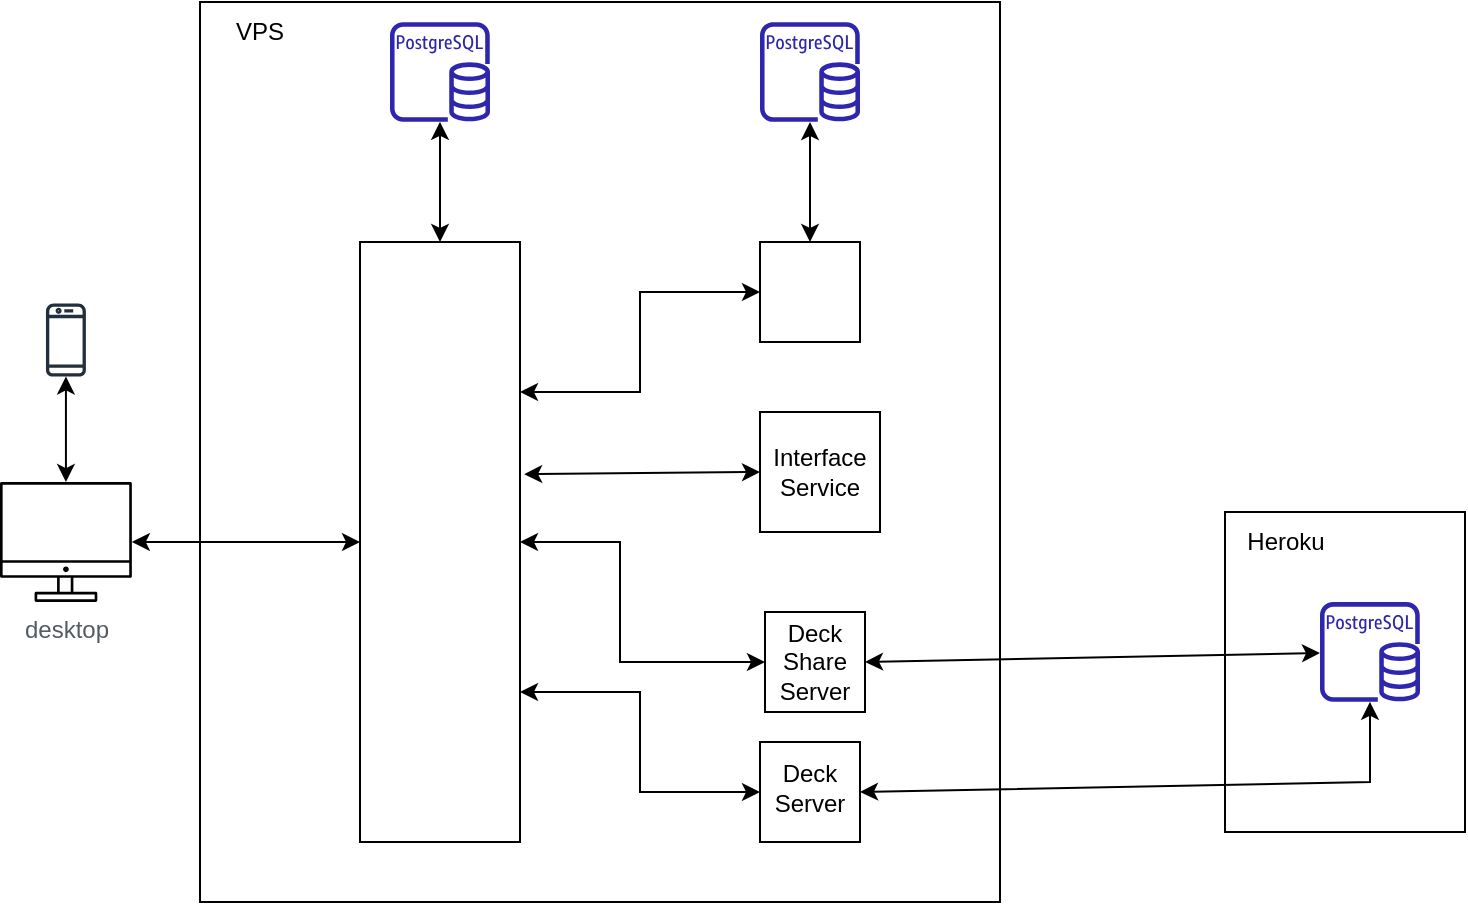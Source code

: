 <mxfile version="18.0.3" type="github">
  <diagram id="i7yeh4d4ZdiU1BZZwx7M" name="Page-1">
    <mxGraphModel dx="1371" dy="555" grid="1" gridSize="10" guides="1" tooltips="1" connect="1" arrows="1" fold="1" page="1" pageScale="1" pageWidth="827" pageHeight="1169" math="0" shadow="0">
      <root>
        <mxCell id="0" />
        <mxCell id="1" parent="0" />
        <mxCell id="1981QRrkCxexKIx6ydDc-35" value="" style="rounded=0;whiteSpace=wrap;html=1;" vertex="1" parent="1">
          <mxGeometry x="692.5" y="295" width="120" height="160" as="geometry" />
        </mxCell>
        <mxCell id="1981QRrkCxexKIx6ydDc-34" value="" style="rounded=0;whiteSpace=wrap;html=1;" vertex="1" parent="1">
          <mxGeometry x="180" y="40" width="400" height="450" as="geometry" />
        </mxCell>
        <mxCell id="1981QRrkCxexKIx6ydDc-3" value="" style="rounded=0;whiteSpace=wrap;html=1;" vertex="1" parent="1">
          <mxGeometry x="260" y="160" width="80" height="300" as="geometry" />
        </mxCell>
        <mxCell id="1981QRrkCxexKIx6ydDc-5" value="" style="whiteSpace=wrap;html=1;aspect=fixed;" vertex="1" parent="1">
          <mxGeometry x="460" y="160" width="50" height="50" as="geometry" />
        </mxCell>
        <mxCell id="1981QRrkCxexKIx6ydDc-7" value="" style="whiteSpace=wrap;html=1;aspect=fixed;" vertex="1" parent="1">
          <mxGeometry x="462.5" y="345" width="50" height="50" as="geometry" />
        </mxCell>
        <mxCell id="1981QRrkCxexKIx6ydDc-8" value="" style="whiteSpace=wrap;html=1;aspect=fixed;" vertex="1" parent="1">
          <mxGeometry x="460" y="410" width="50" height="50" as="geometry" />
        </mxCell>
        <mxCell id="1981QRrkCxexKIx6ydDc-26" value="" style="endArrow=classic;startArrow=classic;html=1;rounded=0;exitX=0.5;exitY=0;exitDx=0;exitDy=0;" edge="1" parent="1" source="1981QRrkCxexKIx6ydDc-3" target="1981QRrkCxexKIx6ydDc-39">
          <mxGeometry width="50" height="50" relative="1" as="geometry">
            <mxPoint x="310" y="170" as="sourcePoint" />
            <mxPoint x="320" y="100" as="targetPoint" />
          </mxGeometry>
        </mxCell>
        <mxCell id="1981QRrkCxexKIx6ydDc-27" value="" style="endArrow=classic;startArrow=classic;html=1;rounded=0;entryX=0.5;entryY=1;entryDx=0;entryDy=0;exitX=0.5;exitY=0;exitDx=0;exitDy=0;" edge="1" parent="1" source="1981QRrkCxexKIx6ydDc-5">
          <mxGeometry width="50" height="50" relative="1" as="geometry">
            <mxPoint x="330" y="170" as="sourcePoint" />
            <mxPoint x="485" y="100" as="targetPoint" />
          </mxGeometry>
        </mxCell>
        <mxCell id="1981QRrkCxexKIx6ydDc-28" value="" style="endArrow=classic;startArrow=classic;html=1;rounded=0;entryX=0;entryY=0.5;entryDx=0;entryDy=0;exitX=1;exitY=0.25;exitDx=0;exitDy=0;" edge="1" parent="1" source="1981QRrkCxexKIx6ydDc-3" target="1981QRrkCxexKIx6ydDc-5">
          <mxGeometry width="50" height="50" relative="1" as="geometry">
            <mxPoint x="340" y="180" as="sourcePoint" />
            <mxPoint x="340" y="120" as="targetPoint" />
            <Array as="points">
              <mxPoint x="400" y="235" />
              <mxPoint x="400" y="185" />
            </Array>
          </mxGeometry>
        </mxCell>
        <mxCell id="1981QRrkCxexKIx6ydDc-29" value="" style="endArrow=classic;startArrow=classic;html=1;rounded=0;entryX=0;entryY=0.5;entryDx=0;entryDy=0;exitX=1;exitY=0.5;exitDx=0;exitDy=0;" edge="1" parent="1" source="1981QRrkCxexKIx6ydDc-3" target="1981QRrkCxexKIx6ydDc-7">
          <mxGeometry width="50" height="50" relative="1" as="geometry">
            <mxPoint x="350" y="190" as="sourcePoint" />
            <mxPoint x="350" y="130" as="targetPoint" />
            <Array as="points">
              <mxPoint x="390" y="310" />
              <mxPoint x="390" y="370" />
            </Array>
          </mxGeometry>
        </mxCell>
        <mxCell id="1981QRrkCxexKIx6ydDc-30" value="" style="endArrow=classic;startArrow=classic;html=1;rounded=0;entryX=0;entryY=0.5;entryDx=0;entryDy=0;exitX=1;exitY=0.75;exitDx=0;exitDy=0;" edge="1" parent="1" source="1981QRrkCxexKIx6ydDc-3" target="1981QRrkCxexKIx6ydDc-8">
          <mxGeometry width="50" height="50" relative="1" as="geometry">
            <mxPoint x="360" y="200" as="sourcePoint" />
            <mxPoint x="360" y="140" as="targetPoint" />
            <Array as="points">
              <mxPoint x="400" y="385" />
              <mxPoint x="400" y="435" />
            </Array>
          </mxGeometry>
        </mxCell>
        <mxCell id="1981QRrkCxexKIx6ydDc-31" value="" style="endArrow=classic;startArrow=classic;html=1;rounded=0;exitX=1;exitY=0.5;exitDx=0;exitDy=0;" edge="1" parent="1" source="1981QRrkCxexKIx6ydDc-7" target="1981QRrkCxexKIx6ydDc-42">
          <mxGeometry width="50" height="50" relative="1" as="geometry">
            <mxPoint x="370" y="210" as="sourcePoint" />
            <mxPoint x="730" y="360" as="targetPoint" />
          </mxGeometry>
        </mxCell>
        <mxCell id="1981QRrkCxexKIx6ydDc-36" value="Heroku" style="text;html=1;strokeColor=none;fillColor=none;align=center;verticalAlign=middle;whiteSpace=wrap;rounded=0;" vertex="1" parent="1">
          <mxGeometry x="692.5" y="295" width="60" height="30" as="geometry" />
        </mxCell>
        <mxCell id="1981QRrkCxexKIx6ydDc-37" value="VPS" style="text;html=1;strokeColor=none;fillColor=none;align=center;verticalAlign=middle;whiteSpace=wrap;rounded=0;" vertex="1" parent="1">
          <mxGeometry x="180" y="40" width="60" height="30" as="geometry" />
        </mxCell>
        <mxCell id="1981QRrkCxexKIx6ydDc-39" value="" style="sketch=0;outlineConnect=0;fontColor=#232F3E;gradientColor=none;fillColor=#2E27AD;strokeColor=none;dashed=0;verticalLabelPosition=bottom;verticalAlign=top;align=center;html=1;fontSize=12;fontStyle=0;aspect=fixed;pointerEvents=1;shape=mxgraph.aws4.rds_postgresql_instance;" vertex="1" parent="1">
          <mxGeometry x="275" y="50" width="50" height="50" as="geometry" />
        </mxCell>
        <mxCell id="1981QRrkCxexKIx6ydDc-41" value="" style="sketch=0;outlineConnect=0;fontColor=#232F3E;gradientColor=none;fillColor=#2E27AD;strokeColor=none;dashed=0;verticalLabelPosition=bottom;verticalAlign=top;align=center;html=1;fontSize=12;fontStyle=0;aspect=fixed;pointerEvents=1;shape=mxgraph.aws4.rds_postgresql_instance;" vertex="1" parent="1">
          <mxGeometry x="460" y="50" width="50" height="50" as="geometry" />
        </mxCell>
        <mxCell id="1981QRrkCxexKIx6ydDc-43" value="" style="shape=image;imageAspect=0;aspect=fixed;verticalLabelPosition=bottom;verticalAlign=top;image=https://camo.githubusercontent.com/e1ec999ec2b4556e68a301d67c645535ab51650fd68afc3b1a9c95e1c5515960/68747470733a2f2f6b6f6e6768712e636f6d2f77702d636f6e74656e742f75706c6f6164732f323031382f30352f6b6f6e672d6c6f676f2d6769746875622d726561646d652e706e67;" vertex="1" parent="1">
          <mxGeometry x="260" y="297.07" width="80" height="25.85" as="geometry" />
        </mxCell>
        <mxCell id="1981QRrkCxexKIx6ydDc-44" value="" style="shape=image;imageAspect=0;aspect=fixed;verticalLabelPosition=bottom;verticalAlign=top;image=https://ramonduraes.net/wp-content/uploads/2021/04/key.png;" vertex="1" parent="1">
          <mxGeometry x="460" y="160" width="50" height="50" as="geometry" />
        </mxCell>
        <mxCell id="1981QRrkCxexKIx6ydDc-66" value="desktop" style="sketch=0;outlineConnect=0;gradientColor=none;fontColor=#545B64;strokeColor=none;fillColor=#000000;dashed=0;verticalLabelPosition=bottom;verticalAlign=top;align=center;html=1;fontSize=12;fontStyle=0;aspect=fixed;shape=mxgraph.aws4.illustration_desktop;pointerEvents=1" vertex="1" parent="1">
          <mxGeometry x="80" y="279.99" width="65.93" height="60" as="geometry" />
        </mxCell>
        <mxCell id="1981QRrkCxexKIx6ydDc-67" value="" style="endArrow=classic;startArrow=classic;html=1;rounded=0;exitX=0;exitY=0.5;exitDx=0;exitDy=0;" edge="1" parent="1" source="1981QRrkCxexKIx6ydDc-3" target="1981QRrkCxexKIx6ydDc-66">
          <mxGeometry width="50" height="50" relative="1" as="geometry">
            <mxPoint x="310" y="170" as="sourcePoint" />
            <mxPoint x="310" y="109.937" as="targetPoint" />
          </mxGeometry>
        </mxCell>
        <mxCell id="1981QRrkCxexKIx6ydDc-69" value="" style="sketch=0;outlineConnect=0;fontColor=#232F3E;gradientColor=none;fillColor=#232F3D;strokeColor=none;dashed=0;verticalLabelPosition=bottom;verticalAlign=top;align=center;html=1;fontSize=12;fontStyle=0;aspect=fixed;pointerEvents=1;shape=mxgraph.aws4.mobile_client;" vertex="1" parent="1">
          <mxGeometry x="102.98" y="190" width="19.97" height="38" as="geometry" />
        </mxCell>
        <mxCell id="1981QRrkCxexKIx6ydDc-71" value="" style="endArrow=classic;startArrow=classic;html=1;rounded=0;" edge="1" parent="1" source="1981QRrkCxexKIx6ydDc-69" target="1981QRrkCxexKIx6ydDc-66">
          <mxGeometry width="50" height="50" relative="1" as="geometry">
            <mxPoint x="270" y="320" as="sourcePoint" />
            <mxPoint x="155.93" y="319.992" as="targetPoint" />
          </mxGeometry>
        </mxCell>
        <mxCell id="1981QRrkCxexKIx6ydDc-74" value="Deck Share Server" style="text;html=1;strokeColor=none;fillColor=none;align=center;verticalAlign=middle;whiteSpace=wrap;rounded=0;fontColor=none;" vertex="1" parent="1">
          <mxGeometry x="460" y="347.5" width="55" height="45" as="geometry" />
        </mxCell>
        <mxCell id="1981QRrkCxexKIx6ydDc-76" value="Deck Server" style="text;html=1;strokeColor=none;fillColor=none;align=center;verticalAlign=middle;whiteSpace=wrap;rounded=0;fontColor=none;" vertex="1" parent="1">
          <mxGeometry x="465" y="410" width="40" height="45" as="geometry" />
        </mxCell>
        <mxCell id="1981QRrkCxexKIx6ydDc-78" value="" style="whiteSpace=wrap;html=1;aspect=fixed;" vertex="1" parent="1">
          <mxGeometry x="460" y="245" width="60" height="60" as="geometry" />
        </mxCell>
        <mxCell id="1981QRrkCxexKIx6ydDc-79" value="Interface&lt;br&gt;Service" style="text;html=1;strokeColor=none;fillColor=none;align=center;verticalAlign=middle;whiteSpace=wrap;rounded=0;fontColor=none;" vertex="1" parent="1">
          <mxGeometry x="460" y="260" width="60" height="30" as="geometry" />
        </mxCell>
        <mxCell id="1981QRrkCxexKIx6ydDc-81" value="" style="endArrow=classic;startArrow=classic;html=1;rounded=0;fontColor=none;entryX=0;entryY=0.5;entryDx=0;entryDy=0;exitX=1.026;exitY=0.387;exitDx=0;exitDy=0;exitPerimeter=0;" edge="1" parent="1" source="1981QRrkCxexKIx6ydDc-3" target="1981QRrkCxexKIx6ydDc-79">
          <mxGeometry width="50" height="50" relative="1" as="geometry">
            <mxPoint x="350" y="310" as="sourcePoint" />
            <mxPoint x="400" y="260" as="targetPoint" />
          </mxGeometry>
        </mxCell>
        <mxCell id="1981QRrkCxexKIx6ydDc-42" value="" style="sketch=0;outlineConnect=0;fontColor=#232F3E;gradientColor=none;fillColor=#2E27AD;strokeColor=none;dashed=0;verticalLabelPosition=bottom;verticalAlign=top;align=center;html=1;fontSize=12;fontStyle=0;aspect=fixed;pointerEvents=1;shape=mxgraph.aws4.rds_postgresql_instance;" vertex="1" parent="1">
          <mxGeometry x="740" y="339.99" width="50" height="50" as="geometry" />
        </mxCell>
        <mxCell id="1981QRrkCxexKIx6ydDc-84" value="" style="endArrow=classic;startArrow=classic;html=1;rounded=0;exitX=1;exitY=0.5;exitDx=0;exitDy=0;" edge="1" parent="1" source="1981QRrkCxexKIx6ydDc-8" target="1981QRrkCxexKIx6ydDc-42">
          <mxGeometry width="50" height="50" relative="1" as="geometry">
            <mxPoint x="540" y="459.51" as="sourcePoint" />
            <mxPoint x="790" y="430" as="targetPoint" />
            <Array as="points">
              <mxPoint x="765" y="430" />
            </Array>
          </mxGeometry>
        </mxCell>
      </root>
    </mxGraphModel>
  </diagram>
</mxfile>
